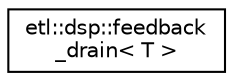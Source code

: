 digraph "Graphical Class Hierarchy"
{
  edge [fontname="Helvetica",fontsize="10",labelfontname="Helvetica",labelfontsize="10"];
  node [fontname="Helvetica",fontsize="10",shape=record];
  rankdir="LR";
  Node0 [label="etl::dsp::feedback\l_drain\< T \>",height=0.2,width=0.4,color="black", fillcolor="white", style="filled",URL="$structetl_1_1dsp_1_1feedback__drain.html"];
}
